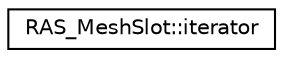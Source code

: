 digraph G
{
  edge [fontname="Helvetica",fontsize="10",labelfontname="Helvetica",labelfontsize="10"];
  node [fontname="Helvetica",fontsize="10",shape=record];
  rankdir=LR;
  Node1 [label="RAS_MeshSlot::iterator",height=0.2,width=0.4,color="black", fillcolor="white", style="filled",URL="$d7/de0/structRAS__MeshSlot_1_1iterator.html"];
}

